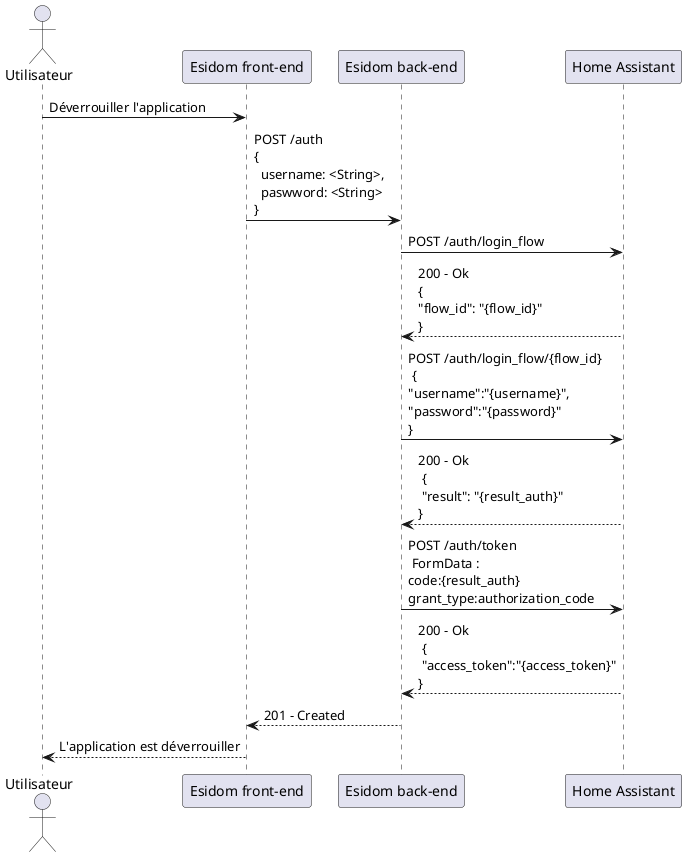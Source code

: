 @startuml déverrouiller l'application

actor "Utilisateur" as u
participant "Esidom front-end" as fe
participant "Esidom back-end" as m
participant "Home Assistant" as ha

u -> fe: Déverrouiller l'application
fe -> m: POST /auth\n\
{\n\
  username: <String>,\n\
  paswword: <String>\n\
}
m -> ha: POST /auth/login_flow
ha --> m: 200 - Ok \n{\n"flow_id": "{flow_id}"\n}
m -> ha: POST /auth/login_flow/{flow_id} \n {\n"username":"{username}",\n"password":"{password}"\n}
ha --> m: 200 - Ok \n { \n "result": "{result_auth}"\n}
m -> ha: POST /auth/token \n FormData :\ncode:{result_auth}\ngrant_type:authorization_code
ha --> m: 200 - Ok \n {\n "access_token":"{access_token}"\n}
m --> fe: 201 - Created
fe --> u: L'application est déverrouiller

@enduml